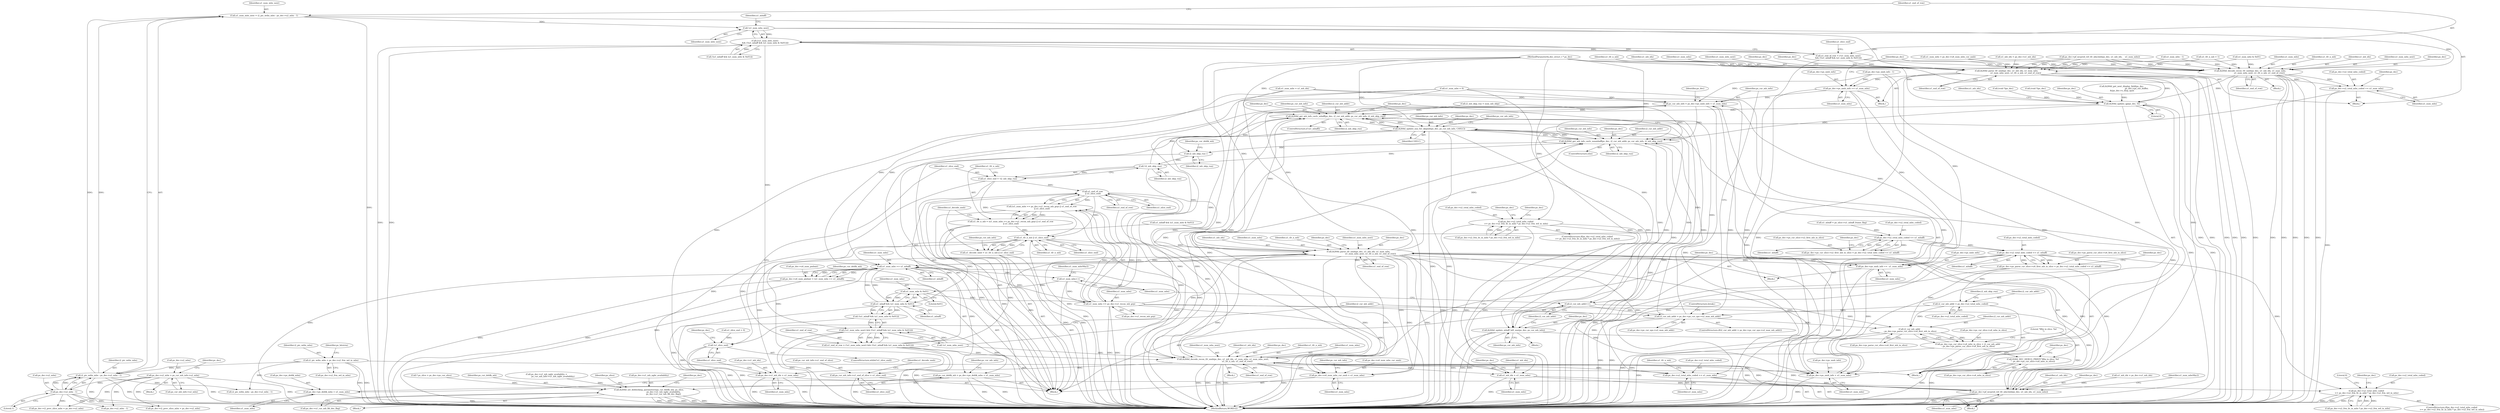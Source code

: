 digraph "0_Android_e629194c62a9a129ce378e08cb1059a8a53f1795_0@integer" {
"1000631" [label="(Call,u1_num_mbs_next = i2_pic_wdin_mbs - ps_dec->u2_mbx - 1)"];
"1000633" [label="(Call,i2_pic_wdin_mbs - ps_dec->u2_mbx - 1)"];
"1000151" [label="(Call,i2_pic_wdin_mbs = ps_dec->u2_frm_wd_in_mbs)"];
"1000635" [label="(Call,ps_dec->u2_mbx - 1)"];
"1000574" [label="(Call,ps_dec->u2_mbx = ps_cur_mb_info->u2_mbx)"];
"1000643" [label="(Call,!u1_num_mbs_next)"];
"1000642" [label="(Call,(!u1_num_mbs_next)\n && (!(u1_mbaff && (u1_num_mbs & 0x01))))"];
"1000640" [label="(Call,u1_end_of_row = (!u1_num_mbs_next)\n && (!(u1_mbaff && (u1_num_mbs & 0x01))))"];
"1000667" [label="(Call,ih264d_parse_tfr_nmb(ps_dec, u1_mb_idx, u1_num_mbs,\n                            u1_num_mbs_next, u1_tfr_n_mb, u1_end_of_row))"];
"1000674" [label="(Call,ps_dec->ps_nmb_info += u1_num_mbs)"];
"1001016" [label="(Call,ps_cur_mb_info = ps_dec->ps_nmb_info + u1_num_mbs)"];
"1001064" [label="(Call,ih264d_get_mb_info_cavlc_mbaff(ps_dec, i2_cur_mb_addr, ps_cur_mb_info, i2_mb_skip_run))"];
"1001135" [label="(Call,ih264d_update_nnz_for_skipmb(ps_dec, ps_cur_mb_info, CAVLC))"];
"1001070" [label="(Call,ih264d_get_mb_info_cavlc_nonmbaff(ps_dec, i2_cur_mb_addr, ps_cur_mb_info, i2_mb_skip_run))"];
"1001151" [label="(Call,i2_mb_skip_run--)"];
"1001196" [label="(Call,!i2_mb_skip_run)"];
"1001194" [label="(Call,u1_slice_end = !i2_mb_skip_run)"];
"1001206" [label="(Call,u1_end_of_row\n || u1_slice_end)"];
"1001200" [label="(Call,(u1_num_mbs == ps_dec->u1_recon_mb_grp) || u1_end_of_row\n || u1_slice_end)"];
"1001198" [label="(Call,u1_tfr_n_mb = (u1_num_mbs == ps_dec->u1_recon_mb_grp) || u1_end_of_row\n || u1_slice_end)"];
"1001211" [label="(Call,u1_tfr_n_mb || u1_slice_end)"];
"1001003" [label="(Call,!u1_slice_end)"];
"1001209" [label="(Call,u1_decode_nmb = u1_tfr_n_mb || u1_slice_end)"];
"1001214" [label="(Call,ps_cur_mb_info->u1_end_of_slice = u1_slice_end)"];
"1001246" [label="(Call,ih264d_parse_tfr_nmb(ps_dec, u1_mb_idx, u1_num_mbs,\n                                     u1_num_mbs_next, u1_tfr_n_mb, u1_end_of_row))"];
"1001018" [label="(Call,ps_dec->ps_nmb_info + u1_num_mbs)"];
"1001023" [label="(Call,ps_dec->u4_num_mbs_cur_nmb = u1_num_mbs)"];
"1001037" [label="(Call,u1_num_mbs >> u1_mbaff)"];
"1001033" [label="(Call,ps_dec->u4_num_pmbair = (u1_num_mbs >> u1_mbaff))"];
"1001040" [label="(Call,ps_cur_deblk_mb = ps_dec->ps_deblk_mbn + u1_num_mbs)"];
"1001082" [label="(Call,ih264d_set_deblocking_parameters(ps_cur_deblk_mb, ps_slice,\n                                             ps_dec->u1_mb_ngbr_availablity,\n                                             ps_dec->u1_cur_mb_fld_dec_flag))"];
"1001042" [label="(Call,ps_dec->ps_deblk_mbn + u1_num_mbs)"];
"1001168" [label="(Call,u1_num_mbs++)"];
"1001191" [label="(Call,u1_num_mbs & 0x01)"];
"1001189" [label="(Call,u1_mbaff && (u1_num_mbs & 0x01))"];
"1001188" [label="(Call,!(u1_mbaff && (u1_num_mbs & 0x01)))"];
"1001185" [label="(Call,(!u1_num_mbs_next) && (!(u1_mbaff && (u1_num_mbs & 0x01))))"];
"1001183" [label="(Call,u1_end_of_row = (!u1_num_mbs_next) && (!(u1_mbaff && (u1_num_mbs & 0x01))))"];
"1001260" [label="(Call,ih264d_decode_recon_tfr_nmb(ps_dec, u1_mb_idx, u1_num_mbs, u1_num_mbs_next,\n                                            u1_tfr_n_mb, u1_end_of_row))"];
"1001267" [label="(Call,ps_dec->u2_total_mbs_coded += u1_num_mbs)"];
"1001339" [label="(Call,ps_dec->u2_total_mbs_coded\n >= ps_dec->u2_frm_ht_in_mbs * ps_dec->u2_frm_wd_in_mbs)"];
"1001277" [label="(Call,u1_mb_idx = u1_num_mbs)"];
"1001222" [label="(Call,ps_dec->pf_mvpred_ref_tfr_nby2mb(ps_dec, u1_mb_idx, u1_num_mbs))"];
"1001280" [label="(Call,ps_dec->u1_mb_idx = u1_num_mbs)"];
"1001201" [label="(Call,u1_num_mbs == ps_dec->u1_recon_mb_grp)"];
"1001253" [label="(Call,ps_dec->ps_nmb_info +=  u1_num_mbs)"];
"1001166" [label="(Call,i2_cur_mb_addr++)"];
"1001008" [label="(Call,i2_cur_mb_addr > ps_dec->ps_cur_sps->u2_max_mb_addr)"];
"1001296" [label="(Call,i2_cur_mb_addr\n - ps_dec->ps_parse_cur_slice->u4_first_mb_in_slice)"];
"1001290" [label="(Call,ps_dec->ps_cur_slice->u4_mbs_in_slice = i2_cur_mb_addr\n - ps_dec->ps_parse_cur_slice->u4_first_mb_in_slice)"];
"1001303" [label="(Call,H264_DEC_DEBUG_PRINT(\"Mbs in slice: %d\n\", ps_dec->ps_cur_slice->u4_mbs_in_slice))"];
"1001163" [label="(Call,ih264d_update_mbaff_left_nnz(ps_dec, ps_cur_mb_info))"];
"1000688" [label="(Call,ps_dec->u2_total_mbs_coded += u1_num_mbs)"];
"1000704" [label="(Call,ps_dec->u2_total_mbs_coded\n >= ps_dec->u2_frm_ht_in_mbs * ps_dec->u2_frm_wd_in_mbs)"];
"1000843" [label="(Call,ps_dec->u2_total_mbs_coded << u1_mbaff)"];
"1000837" [label="(Call,ps_dec->ps_cur_slice->u2_first_mb_in_slice = ps_dec->u2_total_mbs_coded << u1_mbaff)"];
"1000883" [label="(Call,ps_dec->u2_total_mbs_coded << u1_mbaff)"];
"1000877" [label="(Call,ps_dec->ps_parse_cur_slice->u4_first_mb_in_slice = ps_dec->u2_total_mbs_coded << u1_mbaff)"];
"1000994" [label="(Call,i2_cur_mb_addr = ps_dec->u2_total_mbs_coded)"];
"1000966" [label="(Call,ih264d_update_qp(ps_dec, 0))"];
"1000681" [label="(Call,ih264d_decode_recon_tfr_nmb(ps_dec, u1_mb_idx, u1_num_mbs,\n                            u1_num_mbs_next, u1_tfr_n_mb, u1_end_of_row))"];
"1000160" [label="(Identifier,ps_bitstrm)"];
"1001185" [label="(Call,(!u1_num_mbs_next) && (!(u1_mbaff && (u1_num_mbs & 0x01))))"];
"1001033" [label="(Call,ps_dec->u4_num_pmbair = (u1_num_mbs >> u1_mbaff))"];
"1000670" [label="(Identifier,u1_num_mbs)"];
"1001065" [label="(Identifier,ps_dec)"];
"1001200" [label="(Call,(u1_num_mbs == ps_dec->u1_recon_mb_grp) || u1_end_of_row\n || u1_slice_end)"];
"1001218" [label="(Identifier,u1_slice_end)"];
"1001184" [label="(Identifier,u1_end_of_row)"];
"1001190" [label="(Identifier,u1_mbaff)"];
"1001245" [label="(Block,)"];
"1000492" [label="(Call,(void *)ps_dec)"];
"1001003" [label="(Call,!u1_slice_end)"];
"1000695" [label="(Identifier,ps_dec)"];
"1000684" [label="(Identifier,u1_num_mbs)"];
"1000448" [label="(Call,(void *)ps_dec)"];
"1001224" [label="(Identifier,u1_mb_idx)"];
"1001194" [label="(Call,u1_slice_end = !i2_mb_skip_run)"];
"1001186" [label="(Call,!u1_num_mbs_next)"];
"1001188" [label="(Call,!(u1_mbaff && (u1_num_mbs & 0x01)))"];
"1001000" [label="(Identifier,i2_mb_skip_run)"];
"1000690" [label="(Identifier,ps_dec)"];
"1001005" [label="(Block,)"];
"1001162" [label="(Block,)"];
"1001078" [label="(Identifier,ps_dec)"];
"1001049" [label="(Identifier,ps_cur_mb_info)"];
"1000642" [label="(Call,(!u1_num_mbs_next)\n && (!(u1_mbaff && (u1_num_mbs & 0x01))))"];
"1000999" [label="(Call,i2_mb_skip_run = num_mb_skip)"];
"1001151" [label="(Call,i2_mb_skip_run--)"];
"1000675" [label="(Call,ps_dec->ps_nmb_info)"];
"1001046" [label="(Identifier,u1_num_mbs)"];
"1001196" [label="(Call,!i2_mb_skip_run)"];
"1000887" [label="(Identifier,u1_mbaff)"];
"1001254" [label="(Call,ps_dec->ps_nmb_info)"];
"1000968" [label="(Literal,0)"];
"1001016" [label="(Call,ps_cur_mb_info = ps_dec->ps_nmb_info + u1_num_mbs)"];
"1001296" [label="(Call,i2_cur_mb_addr\n - ps_dec->ps_parse_cur_slice->u4_first_mb_in_slice)"];
"1000688" [label="(Call,ps_dec->u2_total_mbs_coded += u1_num_mbs)"];
"1001203" [label="(Call,ps_dec->u1_recon_mb_grp)"];
"1001248" [label="(Identifier,u1_mb_idx)"];
"1001164" [label="(Identifier,ps_dec)"];
"1000727" [label="(Call,ps_dec->i2_prev_slice_mbx = ps_dec->u2_mbx)"];
"1000643" [label="(Call,!u1_num_mbs_next)"];
"1000522" [label="(Block,)"];
"1000967" [label="(Identifier,ps_dec)"];
"1000681" [label="(Call,ih264d_decode_recon_tfr_nmb(ps_dec, u1_mb_idx, u1_num_mbs,\n                            u1_num_mbs_next, u1_tfr_n_mb, u1_end_of_row))"];
"1001249" [label="(Identifier,u1_num_mbs)"];
"1001271" [label="(Identifier,u1_num_mbs)"];
"1001088" [label="(Call,ps_dec->u1_cur_mb_fld_dec_flag)"];
"1001083" [label="(Identifier,ps_cur_deblk_mb)"];
"1000647" [label="(Identifier,u1_mbaff)"];
"1001155" [label="(Identifier,ps_cur_deblk_mb)"];
"1001338" [label="(ControlStructure,if(ps_dec->u2_total_mbs_coded\n >= ps_dec->u2_frm_ht_in_mbs * ps_dec->u2_frm_wd_in_mbs))"];
"1001357" [label="(Literal,0)"];
"1000575" [label="(Call,ps_dec->u2_mbx)"];
"1000692" [label="(Identifier,u1_num_mbs)"];
"1001008" [label="(Call,i2_cur_mb_addr > ps_dec->ps_cur_sps->u2_max_mb_addr)"];
"1001305" [label="(Call,ps_dec->ps_cur_slice->u4_mbs_in_slice)"];
"1000878" [label="(Call,ps_dec->ps_parse_cur_slice->u4_first_mb_in_slice)"];
"1001066" [label="(Identifier,i2_cur_mb_addr)"];
"1001166" [label="(Call,i2_cur_mb_addr++)"];
"1000581" [label="(Call,ps_dec->u1_mb_ngbr_availablity =\n                    ps_cur_mb_info->u1_mb_ngbr_availablity)"];
"1001142" [label="(Identifier,ps_cur_mb_info)"];
"1000838" [label="(Call,ps_dec->ps_cur_slice->u2_first_mb_in_slice)"];
"1000640" [label="(Call,u1_end_of_row = (!u1_num_mbs_next)\n && (!(u1_mbaff && (u1_num_mbs & 0x01))))"];
"1001251" [label="(Identifier,u1_tfr_n_mb)"];
"1000994" [label="(Call,i2_cur_mb_addr = ps_dec->u2_total_mbs_coded)"];
"1000671" [label="(Identifier,u1_num_mbs_next)"];
"1000686" [label="(Identifier,u1_tfr_n_mb)"];
"1001030" [label="(Identifier,ps_cur_mb_info)"];
"1001010" [label="(Call,ps_dec->ps_cur_sps->u2_max_mb_addr)"];
"1001297" [label="(Identifier,i2_cur_mb_addr)"];
"1000654" [label="(Call,u1_tfr_n_mb = 1)"];
"1001137" [label="(Identifier,ps_cur_mb_info)"];
"1001023" [label="(Call,ps_dec->u4_num_mbs_cur_nmb = u1_num_mbs)"];
"1000644" [label="(Identifier,u1_num_mbs_next)"];
"1000673" [label="(Identifier,u1_end_of_row)"];
"1001176" [label="(Call,i2_pic_wdin_mbs - ps_dec->u2_mbx - 1)"];
"1001222" [label="(Call,ps_dec->pf_mvpred_ref_tfr_nby2mb(ps_dec, u1_mb_idx, u1_num_mbs))"];
"1001287" [label="(Identifier,ps_dec)"];
"1001220" [label="(Identifier,u1_decode_nmb)"];
"1001201" [label="(Call,u1_num_mbs == ps_dec->u1_recon_mb_grp)"];
"1001207" [label="(Identifier,u1_end_of_row)"];
"1001212" [label="(Identifier,u1_tfr_n_mb)"];
"1001215" [label="(Call,ps_cur_mb_info->u1_end_of_slice)"];
"1001260" [label="(Call,ih264d_decode_recon_tfr_nmb(ps_dec, u1_mb_idx, u1_num_mbs, u1_num_mbs_next,\n                                            u1_tfr_n_mb, u1_end_of_row))"];
"1001073" [label="(Identifier,ps_cur_mb_info)"];
"1001223" [label="(Identifier,ps_dec)"];
"1000152" [label="(Identifier,i2_pic_wdin_mbs)"];
"1001152" [label="(Identifier,i2_mb_skip_run)"];
"1000689" [label="(Call,ps_dec->u2_total_mbs_coded)"];
"1001246" [label="(Call,ih264d_parse_tfr_nmb(ps_dec, u1_mb_idx, u1_num_mbs,\n                                     u1_num_mbs_next, u1_tfr_n_mb, u1_end_of_row))"];
"1001019" [label="(Call,ps_dec->ps_nmb_info)"];
"1001169" [label="(Identifier,u1_num_mbs)"];
"1000704" [label="(Call,ps_dec->u2_total_mbs_coded\n >= ps_dec->u2_frm_ht_in_mbs * ps_dec->u2_frm_wd_in_mbs)"];
"1001208" [label="(Identifier,u1_slice_end)"];
"1000633" [label="(Call,i2_pic_wdin_mbs - ps_dec->u2_mbx - 1)"];
"1000190" [label="(Call,u1_mbaff = ps_slice->u1_mbaff_frame_flag)"];
"1001210" [label="(Identifier,u1_decode_nmb)"];
"1001198" [label="(Call,u1_tfr_n_mb = (u1_num_mbs == ps_dec->u1_recon_mb_grp) || u1_end_of_row\n || u1_slice_end)"];
"1001043" [label="(Call,ps_dec->ps_deblk_mbn)"];
"1001015" [label="(ControlStructure,break;)"];
"1000672" [label="(Identifier,u1_tfr_n_mb)"];
"1001213" [label="(Identifier,u1_slice_end)"];
"1001339" [label="(Call,ps_dec->u2_total_mbs_coded\n >= ps_dec->u2_frm_ht_in_mbs * ps_dec->u2_frm_wd_in_mbs)"];
"1000703" [label="(ControlStructure,if(ps_dec->u2_total_mbs_coded\n >= ps_dec->u2_frm_ht_in_mbs * ps_dec->u2_frm_wd_in_mbs))"];
"1001255" [label="(Identifier,ps_dec)"];
"1001290" [label="(Call,ps_dec->ps_cur_slice->u4_mbs_in_slice = i2_cur_mb_addr\n - ps_dec->ps_parse_cur_slice->u4_first_mb_in_slice)"];
"1001206" [label="(Call,u1_end_of_row\n || u1_slice_end)"];
"1001041" [label="(Identifier,ps_cur_deblk_mb)"];
"1001221" [label="(Block,)"];
"1001084" [label="(Identifier,ps_slice)"];
"1001189" [label="(Call,u1_mbaff && (u1_num_mbs & 0x01))"];
"1001225" [label="(Identifier,u1_num_mbs)"];
"1000683" [label="(Identifier,u1_mb_idx)"];
"1001071" [label="(Identifier,ps_dec)"];
"1000996" [label="(Call,ps_dec->u2_total_mbs_coded)"];
"1000641" [label="(Identifier,u1_end_of_row)"];
"1001062" [label="(ControlStructure,if (u1_mbaff))"];
"1001138" [label="(Identifier,CAVLC)"];
"1000982" [label="(Call,u1_slice_end = 0)"];
"1001274" [label="(Call,u1_num_mbs = 0)"];
"1001018" [label="(Call,ps_dec->ps_nmb_info + u1_num_mbs)"];
"1001257" [label="(Identifier,u1_num_mbs)"];
"1001081" [label="(Block,)"];
"1001163" [label="(Call,ih264d_update_mbaff_left_nnz(ps_dec, ps_cur_mb_info))"];
"1001037" [label="(Call,u1_num_mbs >> u1_mbaff)"];
"1001259" [label="(Block,)"];
"1000620" [label="(Call,ps_dec->pf_mvpred_ref_tfr_nby2mb(ps_dec, u1_mb_idx,    u1_num_mbs))"];
"1001279" [label="(Identifier,u1_num_mbs)"];
"1001282" [label="(Identifier,ps_dec)"];
"1001082" [label="(Call,ih264d_set_deblocking_parameters(ps_cur_deblk_mb, ps_slice,\n                                             ps_dec->u1_mb_ngbr_availablity,\n                                             ps_dec->u1_cur_mb_fld_dec_flag))"];
"1001039" [label="(Identifier,u1_mbaff)"];
"1000652" [label="(Identifier,u1_slice_end)"];
"1001069" [label="(ControlStructure,else)"];
"1000676" [label="(Identifier,ps_dec)"];
"1001264" [label="(Identifier,u1_num_mbs_next)"];
"1001040" [label="(Call,ps_cur_deblk_mb = ps_dec->ps_deblk_mbn + u1_num_mbs)"];
"1001304" [label="(Literal,\"Mbs in slice: %d\n\")"];
"1000151" [label="(Call,i2_pic_wdin_mbs = ps_dec->u2_frm_wd_in_mbs)"];
"1000883" [label="(Call,ps_dec->u2_total_mbs_coded << u1_mbaff)"];
"1000667" [label="(Call,ih264d_parse_tfr_nmb(ps_dec, u1_mb_idx, u1_num_mbs,\n                            u1_num_mbs_next, u1_tfr_n_mb, u1_end_of_row))"];
"1000851" [label="(Identifier,ps_dec)"];
"1000685" [label="(Identifier,u1_num_mbs_next)"];
"1001250" [label="(Identifier,u1_num_mbs_next)"];
"1001298" [label="(Call,ps_dec->ps_parse_cur_slice->u4_first_mb_in_slice)"];
"1001195" [label="(Identifier,u1_slice_end)"];
"1000884" [label="(Call,ps_dec->u2_total_mbs_coded)"];
"1000153" [label="(Call,ps_dec->u2_frm_wd_in_mbs)"];
"1001034" [label="(Call,ps_dec->u4_num_pmbair)"];
"1000131" [label="(MethodParameterIn,dec_struct_t * ps_dec)"];
"1001038" [label="(Identifier,u1_num_mbs)"];
"1000549" [label="(Call,ps_dec->ps_nmb_info - 1)"];
"1001262" [label="(Identifier,u1_mb_idx)"];
"1000843" [label="(Call,ps_dec->u2_total_mbs_coded << u1_mbaff)"];
"1000674" [label="(Call,ps_dec->ps_nmb_info += u1_num_mbs)"];
"1001261" [label="(Identifier,ps_dec)"];
"1000995" [label="(Identifier,i2_cur_mb_addr)"];
"1000645" [label="(Call,!(u1_mbaff && (u1_num_mbs & 0x01)))"];
"1001068" [label="(Identifier,i2_mb_skip_run)"];
"1001277" [label="(Call,u1_mb_idx = u1_num_mbs)"];
"1001278" [label="(Identifier,u1_mb_idx)"];
"1001216" [label="(Identifier,ps_cur_mb_info)"];
"1001214" [label="(Call,ps_cur_mb_info->u1_end_of_slice = u1_slice_end)"];
"1001085" [label="(Call,ps_dec->u1_mb_ngbr_availablity)"];
"1001191" [label="(Call,u1_num_mbs & 0x01)"];
"1000666" [label="(Block,)"];
"1000678" [label="(Identifier,u1_num_mbs)"];
"1000646" [label="(Call,u1_mbaff && (u1_num_mbs & 0x01))"];
"1001291" [label="(Call,ps_dec->ps_cur_slice->u4_mbs_in_slice)"];
"1001183" [label="(Call,u1_end_of_row = (!u1_num_mbs_next) && (!(u1_mbaff && (u1_num_mbs & 0x01))))"];
"1001007" [label="(ControlStructure,if(i2_cur_mb_addr > ps_dec->ps_cur_sps->u2_max_mb_addr))"];
"1000725" [label="(Identifier,ps_dec)"];
"1001197" [label="(Identifier,i2_mb_skip_run)"];
"1001247" [label="(Identifier,ps_dec)"];
"1001284" [label="(Identifier,u1_num_mbs)"];
"1001024" [label="(Call,ps_dec->u4_num_mbs_cur_nmb)"];
"1000634" [label="(Identifier,i2_pic_wdin_mbs)"];
"1001202" [label="(Identifier,u1_num_mbs)"];
"1000705" [label="(Call,ps_dec->u2_total_mbs_coded)"];
"1000574" [label="(Call,ps_dec->u2_mbx = ps_cur_mb_info->u2_mbx)"];
"1001093" [label="(Identifier,ps_dec)"];
"1001265" [label="(Identifier,u1_tfr_n_mb)"];
"1001064" [label="(Call,ih264d_get_mb_info_cavlc_mbaff(ps_dec, i2_cur_mb_addr, ps_cur_mb_info, i2_mb_skip_run))"];
"1000648" [label="(Call,u1_num_mbs & 0x01)"];
"1000979" [label="(Call,u1_num_mbs = u1_mb_idx)"];
"1001004" [label="(Identifier,u1_slice_end)"];
"1001312" [label="(Identifier,ps_dec)"];
"1001343" [label="(Call,ps_dec->u2_frm_ht_in_mbs * ps_dec->u2_frm_wd_in_mbs)"];
"1000847" [label="(Identifier,u1_mbaff)"];
"1001324" [label="(Call,ps_dec->i2_prev_slice_mbx = ps_dec->u2_mbx)"];
"1001002" [label="(ControlStructure,while(!u1_slice_end))"];
"1000969" [label="(Call,u1_mb_idx = ps_dec->u1_mb_idx)"];
"1001074" [label="(Identifier,i2_mb_skip_run)"];
"1000578" [label="(Call,ps_cur_mb_info->u2_mbx)"];
"1001178" [label="(Call,ps_dec->u2_mbx - 1)"];
"1001009" [label="(Identifier,i2_cur_mb_addr)"];
"1001192" [label="(Identifier,u1_num_mbs)"];
"1001266" [label="(Identifier,u1_end_of_row)"];
"1001135" [label="(Call,ih264d_update_nnz_for_skipmb(ps_dec, ps_cur_mb_info, CAVLC))"];
"1000844" [label="(Call,ps_dec->u2_total_mbs_coded)"];
"1001193" [label="(Literal,0x01)"];
"1000668" [label="(Identifier,ps_dec)"];
"1000639" [label="(Literal,1)"];
"1001027" [label="(Identifier,u1_num_mbs)"];
"1001167" [label="(Identifier,i2_cur_mb_addr)"];
"1000631" [label="(Call,u1_num_mbs_next = i2_pic_wdin_mbs - ps_dec->u2_mbx - 1)"];
"1001042" [label="(Call,ps_dec->ps_deblk_mbn + u1_num_mbs)"];
"1001263" [label="(Identifier,u1_num_mbs)"];
"1000137" [label="(Block,)"];
"1000966" [label="(Call,ih264d_update_qp(ps_dec, 0))"];
"1000636" [label="(Call,ps_dec->u2_mbx)"];
"1001211" [label="(Call,u1_tfr_n_mb || u1_slice_end)"];
"1001171" [label="(Identifier,u1_num_mbsNby2)"];
"1001072" [label="(Identifier,i2_cur_mb_addr)"];
"1001268" [label="(Call,ps_dec->u2_total_mbs_coded)"];
"1001353" [label="(Identifier,ps_dec)"];
"1000523" [label="(Call,u1_num_mbs = ps_dec->u4_num_mbs_cur_nmb)"];
"1001281" [label="(Call,ps_dec->u1_mb_idx)"];
"1000877" [label="(Call,ps_dec->ps_parse_cur_slice->u4_first_mb_in_slice = ps_dec->u2_total_mbs_coded << u1_mbaff)"];
"1000687" [label="(Identifier,u1_end_of_row)"];
"1001340" [label="(Call,ps_dec->u2_total_mbs_coded)"];
"1000393" [label="(Call,ih264d_get_next_display_field(ps_dec,\n                                              ps_dec->ps_out_buffer,\n &(ps_dec->s_disp_op)))"];
"1000708" [label="(Call,ps_dec->u2_frm_ht_in_mbs * ps_dec->u2_frm_wd_in_mbs)"];
"1001165" [label="(Identifier,ps_cur_mb_info)"];
"1001227" [label="(Identifier,u1_num_mbsNby2)"];
"1001253" [label="(Call,ps_dec->ps_nmb_info +=  u1_num_mbs)"];
"1001303" [label="(Call,H264_DEC_DEBUG_PRINT(\"Mbs in slice: %d\n\", ps_dec->ps_cur_slice->u4_mbs_in_slice))"];
"1000837" [label="(Call,ps_dec->ps_cur_slice->u2_first_mb_in_slice = ps_dec->u2_total_mbs_coded << u1_mbaff)"];
"1000142" [label="(Call,u1_mb_idx = ps_dec->u1_mb_idx)"];
"1000718" [label="(Identifier,ps_dec)"];
"1001017" [label="(Identifier,ps_cur_mb_info)"];
"1000583" [label="(Identifier,ps_dec)"];
"1000632" [label="(Identifier,u1_num_mbs_next)"];
"1001273" [label="(Identifier,u1_tfr_n_mb)"];
"1000891" [label="(Identifier,ps_dec)"];
"1000682" [label="(Identifier,ps_dec)"];
"1000635" [label="(Call,ps_dec->u2_mbx - 1)"];
"1001252" [label="(Identifier,u1_end_of_row)"];
"1001280" [label="(Call,ps_dec->u1_mb_idx = u1_num_mbs)"];
"1001168" [label="(Call,u1_num_mbs++)"];
"1000970" [label="(Identifier,u1_mb_idx)"];
"1000680" [label="(Block,)"];
"1001358" [label="(MethodReturn,WORD32)"];
"1000669" [label="(Identifier,u1_mb_idx)"];
"1001025" [label="(Identifier,ps_dec)"];
"1000606" [label="(Block,)"];
"1001070" [label="(Call,ih264d_get_mb_info_cavlc_nonmbaff(ps_dec, i2_cur_mb_addr, ps_cur_mb_info, i2_mb_skip_run))"];
"1001067" [label="(Identifier,ps_cur_mb_info)"];
"1001199" [label="(Identifier,u1_tfr_n_mb)"];
"1000165" [label="(Call,* ps_slice = ps_dec->ps_cur_slice)"];
"1001269" [label="(Identifier,ps_dec)"];
"1001136" [label="(Identifier,ps_dec)"];
"1000537" [label="(Call,u1_num_mbs - 1)"];
"1001209" [label="(Call,u1_decode_nmb = u1_tfr_n_mb || u1_slice_end)"];
"1001267" [label="(Call,ps_dec->u2_total_mbs_coded += u1_num_mbs)"];
"1001022" [label="(Identifier,u1_num_mbs)"];
"1000631" -> "1000606"  [label="AST: "];
"1000631" -> "1000633"  [label="CFG: "];
"1000632" -> "1000631"  [label="AST: "];
"1000633" -> "1000631"  [label="AST: "];
"1000641" -> "1000631"  [label="CFG: "];
"1000631" -> "1001358"  [label="DDG: "];
"1000633" -> "1000631"  [label="DDG: "];
"1000633" -> "1000631"  [label="DDG: "];
"1000631" -> "1000643"  [label="DDG: "];
"1000633" -> "1000635"  [label="CFG: "];
"1000634" -> "1000633"  [label="AST: "];
"1000635" -> "1000633"  [label="AST: "];
"1000633" -> "1001358"  [label="DDG: "];
"1000633" -> "1001358"  [label="DDG: "];
"1000151" -> "1000633"  [label="DDG: "];
"1000635" -> "1000633"  [label="DDG: "];
"1000635" -> "1000633"  [label="DDG: "];
"1000633" -> "1001176"  [label="DDG: "];
"1000151" -> "1000137"  [label="AST: "];
"1000151" -> "1000153"  [label="CFG: "];
"1000152" -> "1000151"  [label="AST: "];
"1000153" -> "1000151"  [label="AST: "];
"1000160" -> "1000151"  [label="CFG: "];
"1000151" -> "1001358"  [label="DDG: "];
"1000151" -> "1001358"  [label="DDG: "];
"1000151" -> "1001176"  [label="DDG: "];
"1000635" -> "1000639"  [label="CFG: "];
"1000636" -> "1000635"  [label="AST: "];
"1000639" -> "1000635"  [label="AST: "];
"1000635" -> "1001358"  [label="DDG: "];
"1000574" -> "1000635"  [label="DDG: "];
"1000635" -> "1000727"  [label="DDG: "];
"1000635" -> "1001178"  [label="DDG: "];
"1000635" -> "1001324"  [label="DDG: "];
"1000574" -> "1000522"  [label="AST: "];
"1000574" -> "1000578"  [label="CFG: "];
"1000575" -> "1000574"  [label="AST: "];
"1000578" -> "1000574"  [label="AST: "];
"1000583" -> "1000574"  [label="CFG: "];
"1000574" -> "1001358"  [label="DDG: "];
"1000574" -> "1001358"  [label="DDG: "];
"1000574" -> "1000727"  [label="DDG: "];
"1000574" -> "1001178"  [label="DDG: "];
"1000574" -> "1001324"  [label="DDG: "];
"1000643" -> "1000642"  [label="AST: "];
"1000643" -> "1000644"  [label="CFG: "];
"1000644" -> "1000643"  [label="AST: "];
"1000647" -> "1000643"  [label="CFG: "];
"1000642" -> "1000643"  [label="CFG: "];
"1000643" -> "1000642"  [label="DDG: "];
"1000643" -> "1000667"  [label="DDG: "];
"1000643" -> "1000681"  [label="DDG: "];
"1000642" -> "1000640"  [label="AST: "];
"1000642" -> "1000645"  [label="CFG: "];
"1000645" -> "1000642"  [label="AST: "];
"1000640" -> "1000642"  [label="CFG: "];
"1000642" -> "1001358"  [label="DDG: "];
"1000642" -> "1001358"  [label="DDG: "];
"1000642" -> "1000640"  [label="DDG: "];
"1000642" -> "1000640"  [label="DDG: "];
"1000645" -> "1000642"  [label="DDG: "];
"1000642" -> "1001185"  [label="DDG: "];
"1000640" -> "1000606"  [label="AST: "];
"1000641" -> "1000640"  [label="AST: "];
"1000652" -> "1000640"  [label="CFG: "];
"1000640" -> "1001358"  [label="DDG: "];
"1000640" -> "1000667"  [label="DDG: "];
"1000640" -> "1000681"  [label="DDG: "];
"1000667" -> "1000666"  [label="AST: "];
"1000667" -> "1000673"  [label="CFG: "];
"1000668" -> "1000667"  [label="AST: "];
"1000669" -> "1000667"  [label="AST: "];
"1000670" -> "1000667"  [label="AST: "];
"1000671" -> "1000667"  [label="AST: "];
"1000672" -> "1000667"  [label="AST: "];
"1000673" -> "1000667"  [label="AST: "];
"1000676" -> "1000667"  [label="CFG: "];
"1000667" -> "1001358"  [label="DDG: "];
"1000667" -> "1001358"  [label="DDG: "];
"1000667" -> "1001358"  [label="DDG: "];
"1000667" -> "1001358"  [label="DDG: "];
"1000667" -> "1001358"  [label="DDG: "];
"1000667" -> "1001358"  [label="DDG: "];
"1000620" -> "1000667"  [label="DDG: "];
"1000620" -> "1000667"  [label="DDG: "];
"1000620" -> "1000667"  [label="DDG: "];
"1000131" -> "1000667"  [label="DDG: "];
"1000142" -> "1000667"  [label="DDG: "];
"1000523" -> "1000667"  [label="DDG: "];
"1000648" -> "1000667"  [label="DDG: "];
"1000537" -> "1000667"  [label="DDG: "];
"1000654" -> "1000667"  [label="DDG: "];
"1000667" -> "1000674"  [label="DDG: "];
"1000667" -> "1000688"  [label="DDG: "];
"1000667" -> "1000966"  [label="DDG: "];
"1000674" -> "1000666"  [label="AST: "];
"1000674" -> "1000678"  [label="CFG: "];
"1000675" -> "1000674"  [label="AST: "];
"1000678" -> "1000674"  [label="AST: "];
"1000690" -> "1000674"  [label="CFG: "];
"1000674" -> "1001358"  [label="DDG: "];
"1000549" -> "1000674"  [label="DDG: "];
"1000674" -> "1001016"  [label="DDG: "];
"1000674" -> "1001018"  [label="DDG: "];
"1000674" -> "1001253"  [label="DDG: "];
"1001016" -> "1001005"  [label="AST: "];
"1001016" -> "1001018"  [label="CFG: "];
"1001017" -> "1001016"  [label="AST: "];
"1001018" -> "1001016"  [label="AST: "];
"1001025" -> "1001016"  [label="CFG: "];
"1001016" -> "1001358"  [label="DDG: "];
"1000549" -> "1001016"  [label="DDG: "];
"1001253" -> "1001016"  [label="DDG: "];
"1001201" -> "1001016"  [label="DDG: "];
"1000979" -> "1001016"  [label="DDG: "];
"1001274" -> "1001016"  [label="DDG: "];
"1001260" -> "1001016"  [label="DDG: "];
"1001246" -> "1001016"  [label="DDG: "];
"1001016" -> "1001064"  [label="DDG: "];
"1001016" -> "1001070"  [label="DDG: "];
"1001064" -> "1001062"  [label="AST: "];
"1001064" -> "1001068"  [label="CFG: "];
"1001065" -> "1001064"  [label="AST: "];
"1001066" -> "1001064"  [label="AST: "];
"1001067" -> "1001064"  [label="AST: "];
"1001068" -> "1001064"  [label="AST: "];
"1001078" -> "1001064"  [label="CFG: "];
"1001064" -> "1001358"  [label="DDG: "];
"1001246" -> "1001064"  [label="DDG: "];
"1001163" -> "1001064"  [label="DDG: "];
"1000966" -> "1001064"  [label="DDG: "];
"1001135" -> "1001064"  [label="DDG: "];
"1001260" -> "1001064"  [label="DDG: "];
"1000131" -> "1001064"  [label="DDG: "];
"1001008" -> "1001064"  [label="DDG: "];
"1001196" -> "1001064"  [label="DDG: "];
"1000999" -> "1001064"  [label="DDG: "];
"1001064" -> "1001135"  [label="DDG: "];
"1001064" -> "1001135"  [label="DDG: "];
"1001064" -> "1001151"  [label="DDG: "];
"1001064" -> "1001166"  [label="DDG: "];
"1001135" -> "1001005"  [label="AST: "];
"1001135" -> "1001138"  [label="CFG: "];
"1001136" -> "1001135"  [label="AST: "];
"1001137" -> "1001135"  [label="AST: "];
"1001138" -> "1001135"  [label="AST: "];
"1001142" -> "1001135"  [label="CFG: "];
"1001135" -> "1001358"  [label="DDG: "];
"1001135" -> "1001358"  [label="DDG: "];
"1001135" -> "1001358"  [label="DDG: "];
"1001135" -> "1001358"  [label="DDG: "];
"1001135" -> "1001070"  [label="DDG: "];
"1001070" -> "1001135"  [label="DDG: "];
"1001070" -> "1001135"  [label="DDG: "];
"1000131" -> "1001135"  [label="DDG: "];
"1001135" -> "1001163"  [label="DDG: "];
"1001135" -> "1001163"  [label="DDG: "];
"1001135" -> "1001222"  [label="DDG: "];
"1001070" -> "1001069"  [label="AST: "];
"1001070" -> "1001074"  [label="CFG: "];
"1001071" -> "1001070"  [label="AST: "];
"1001072" -> "1001070"  [label="AST: "];
"1001073" -> "1001070"  [label="AST: "];
"1001074" -> "1001070"  [label="AST: "];
"1001078" -> "1001070"  [label="CFG: "];
"1001070" -> "1001358"  [label="DDG: "];
"1001246" -> "1001070"  [label="DDG: "];
"1001163" -> "1001070"  [label="DDG: "];
"1000966" -> "1001070"  [label="DDG: "];
"1001260" -> "1001070"  [label="DDG: "];
"1000131" -> "1001070"  [label="DDG: "];
"1001008" -> "1001070"  [label="DDG: "];
"1001196" -> "1001070"  [label="DDG: "];
"1000999" -> "1001070"  [label="DDG: "];
"1001070" -> "1001151"  [label="DDG: "];
"1001070" -> "1001166"  [label="DDG: "];
"1001151" -> "1001005"  [label="AST: "];
"1001151" -> "1001152"  [label="CFG: "];
"1001152" -> "1001151"  [label="AST: "];
"1001155" -> "1001151"  [label="CFG: "];
"1001151" -> "1001196"  [label="DDG: "];
"1001196" -> "1001194"  [label="AST: "];
"1001196" -> "1001197"  [label="CFG: "];
"1001197" -> "1001196"  [label="AST: "];
"1001194" -> "1001196"  [label="CFG: "];
"1001196" -> "1001358"  [label="DDG: "];
"1001196" -> "1001194"  [label="DDG: "];
"1001194" -> "1001005"  [label="AST: "];
"1001195" -> "1001194"  [label="AST: "];
"1001199" -> "1001194"  [label="CFG: "];
"1001194" -> "1001358"  [label="DDG: "];
"1001194" -> "1001206"  [label="DDG: "];
"1001194" -> "1001211"  [label="DDG: "];
"1001206" -> "1001200"  [label="AST: "];
"1001206" -> "1001207"  [label="CFG: "];
"1001206" -> "1001208"  [label="CFG: "];
"1001207" -> "1001206"  [label="AST: "];
"1001208" -> "1001206"  [label="AST: "];
"1001200" -> "1001206"  [label="CFG: "];
"1001206" -> "1001358"  [label="DDG: "];
"1001206" -> "1001200"  [label="DDG: "];
"1001206" -> "1001200"  [label="DDG: "];
"1001183" -> "1001206"  [label="DDG: "];
"1001206" -> "1001211"  [label="DDG: "];
"1001206" -> "1001246"  [label="DDG: "];
"1001206" -> "1001260"  [label="DDG: "];
"1001200" -> "1001198"  [label="AST: "];
"1001200" -> "1001201"  [label="CFG: "];
"1001201" -> "1001200"  [label="AST: "];
"1001198" -> "1001200"  [label="CFG: "];
"1001200" -> "1001358"  [label="DDG: "];
"1001200" -> "1001358"  [label="DDG: "];
"1001200" -> "1001198"  [label="DDG: "];
"1001200" -> "1001198"  [label="DDG: "];
"1001201" -> "1001200"  [label="DDG: "];
"1001201" -> "1001200"  [label="DDG: "];
"1001198" -> "1001005"  [label="AST: "];
"1001199" -> "1001198"  [label="AST: "];
"1001210" -> "1001198"  [label="CFG: "];
"1001198" -> "1001358"  [label="DDG: "];
"1001198" -> "1001211"  [label="DDG: "];
"1001211" -> "1001209"  [label="AST: "];
"1001211" -> "1001212"  [label="CFG: "];
"1001211" -> "1001213"  [label="CFG: "];
"1001212" -> "1001211"  [label="AST: "];
"1001213" -> "1001211"  [label="AST: "];
"1001209" -> "1001211"  [label="CFG: "];
"1001211" -> "1001358"  [label="DDG: "];
"1001211" -> "1001003"  [label="DDG: "];
"1001211" -> "1001209"  [label="DDG: "];
"1001211" -> "1001209"  [label="DDG: "];
"1001211" -> "1001214"  [label="DDG: "];
"1001211" -> "1001246"  [label="DDG: "];
"1001211" -> "1001260"  [label="DDG: "];
"1001003" -> "1001002"  [label="AST: "];
"1001003" -> "1001004"  [label="CFG: "];
"1001004" -> "1001003"  [label="AST: "];
"1001009" -> "1001003"  [label="CFG: "];
"1001287" -> "1001003"  [label="CFG: "];
"1001003" -> "1001358"  [label="DDG: "];
"1001003" -> "1001358"  [label="DDG: "];
"1000982" -> "1001003"  [label="DDG: "];
"1001209" -> "1001005"  [label="AST: "];
"1001210" -> "1001209"  [label="AST: "];
"1001216" -> "1001209"  [label="CFG: "];
"1001209" -> "1001358"  [label="DDG: "];
"1001209" -> "1001358"  [label="DDG: "];
"1001214" -> "1001005"  [label="AST: "];
"1001214" -> "1001218"  [label="CFG: "];
"1001215" -> "1001214"  [label="AST: "];
"1001218" -> "1001214"  [label="AST: "];
"1001220" -> "1001214"  [label="CFG: "];
"1001214" -> "1001358"  [label="DDG: "];
"1001246" -> "1001245"  [label="AST: "];
"1001246" -> "1001252"  [label="CFG: "];
"1001247" -> "1001246"  [label="AST: "];
"1001248" -> "1001246"  [label="AST: "];
"1001249" -> "1001246"  [label="AST: "];
"1001250" -> "1001246"  [label="AST: "];
"1001251" -> "1001246"  [label="AST: "];
"1001252" -> "1001246"  [label="AST: "];
"1001255" -> "1001246"  [label="CFG: "];
"1001246" -> "1001358"  [label="DDG: "];
"1001246" -> "1001358"  [label="DDG: "];
"1001246" -> "1001358"  [label="DDG: "];
"1001246" -> "1001358"  [label="DDG: "];
"1001246" -> "1001358"  [label="DDG: "];
"1001246" -> "1001018"  [label="DDG: "];
"1001246" -> "1001023"  [label="DDG: "];
"1001246" -> "1001037"  [label="DDG: "];
"1001222" -> "1001246"  [label="DDG: "];
"1001222" -> "1001246"  [label="DDG: "];
"1001222" -> "1001246"  [label="DDG: "];
"1000131" -> "1001246"  [label="DDG: "];
"1001186" -> "1001246"  [label="DDG: "];
"1001183" -> "1001246"  [label="DDG: "];
"1001246" -> "1001253"  [label="DDG: "];
"1001246" -> "1001267"  [label="DDG: "];
"1001246" -> "1001277"  [label="DDG: "];
"1001246" -> "1001280"  [label="DDG: "];
"1001018" -> "1001022"  [label="CFG: "];
"1001019" -> "1001018"  [label="AST: "];
"1001022" -> "1001018"  [label="AST: "];
"1001018" -> "1001358"  [label="DDG: "];
"1000549" -> "1001018"  [label="DDG: "];
"1001253" -> "1001018"  [label="DDG: "];
"1001201" -> "1001018"  [label="DDG: "];
"1000979" -> "1001018"  [label="DDG: "];
"1001274" -> "1001018"  [label="DDG: "];
"1001260" -> "1001018"  [label="DDG: "];
"1001023" -> "1001005"  [label="AST: "];
"1001023" -> "1001027"  [label="CFG: "];
"1001024" -> "1001023"  [label="AST: "];
"1001027" -> "1001023"  [label="AST: "];
"1001030" -> "1001023"  [label="CFG: "];
"1001201" -> "1001023"  [label="DDG: "];
"1000979" -> "1001023"  [label="DDG: "];
"1001274" -> "1001023"  [label="DDG: "];
"1001260" -> "1001023"  [label="DDG: "];
"1001037" -> "1001033"  [label="AST: "];
"1001037" -> "1001039"  [label="CFG: "];
"1001038" -> "1001037"  [label="AST: "];
"1001039" -> "1001037"  [label="AST: "];
"1001033" -> "1001037"  [label="CFG: "];
"1001037" -> "1001358"  [label="DDG: "];
"1001037" -> "1001033"  [label="DDG: "];
"1001037" -> "1001033"  [label="DDG: "];
"1001201" -> "1001037"  [label="DDG: "];
"1000979" -> "1001037"  [label="DDG: "];
"1001274" -> "1001037"  [label="DDG: "];
"1001260" -> "1001037"  [label="DDG: "];
"1001189" -> "1001037"  [label="DDG: "];
"1000883" -> "1001037"  [label="DDG: "];
"1001037" -> "1001040"  [label="DDG: "];
"1001037" -> "1001042"  [label="DDG: "];
"1001037" -> "1001168"  [label="DDG: "];
"1001037" -> "1001189"  [label="DDG: "];
"1001033" -> "1001005"  [label="AST: "];
"1001034" -> "1001033"  [label="AST: "];
"1001041" -> "1001033"  [label="CFG: "];
"1001033" -> "1001358"  [label="DDG: "];
"1001033" -> "1001358"  [label="DDG: "];
"1001040" -> "1001005"  [label="AST: "];
"1001040" -> "1001042"  [label="CFG: "];
"1001041" -> "1001040"  [label="AST: "];
"1001042" -> "1001040"  [label="AST: "];
"1001049" -> "1001040"  [label="CFG: "];
"1001040" -> "1001358"  [label="DDG: "];
"1001040" -> "1001358"  [label="DDG: "];
"1001040" -> "1001082"  [label="DDG: "];
"1001082" -> "1001081"  [label="AST: "];
"1001082" -> "1001088"  [label="CFG: "];
"1001083" -> "1001082"  [label="AST: "];
"1001084" -> "1001082"  [label="AST: "];
"1001085" -> "1001082"  [label="AST: "];
"1001088" -> "1001082"  [label="AST: "];
"1001093" -> "1001082"  [label="CFG: "];
"1001082" -> "1001358"  [label="DDG: "];
"1001082" -> "1001358"  [label="DDG: "];
"1001082" -> "1001358"  [label="DDG: "];
"1001082" -> "1001358"  [label="DDG: "];
"1001082" -> "1001358"  [label="DDG: "];
"1000165" -> "1001082"  [label="DDG: "];
"1000581" -> "1001082"  [label="DDG: "];
"1001042" -> "1001046"  [label="CFG: "];
"1001043" -> "1001042"  [label="AST: "];
"1001046" -> "1001042"  [label="AST: "];
"1001042" -> "1001358"  [label="DDG: "];
"1001168" -> "1001005"  [label="AST: "];
"1001168" -> "1001169"  [label="CFG: "];
"1001169" -> "1001168"  [label="AST: "];
"1001171" -> "1001168"  [label="CFG: "];
"1001168" -> "1001191"  [label="DDG: "];
"1001168" -> "1001201"  [label="DDG: "];
"1001191" -> "1001189"  [label="AST: "];
"1001191" -> "1001193"  [label="CFG: "];
"1001192" -> "1001191"  [label="AST: "];
"1001193" -> "1001191"  [label="AST: "];
"1001189" -> "1001191"  [label="CFG: "];
"1001191" -> "1001189"  [label="DDG: "];
"1001191" -> "1001189"  [label="DDG: "];
"1001191" -> "1001201"  [label="DDG: "];
"1001189" -> "1001188"  [label="AST: "];
"1001189" -> "1001190"  [label="CFG: "];
"1001190" -> "1001189"  [label="AST: "];
"1001188" -> "1001189"  [label="CFG: "];
"1001189" -> "1001358"  [label="DDG: "];
"1001189" -> "1001358"  [label="DDG: "];
"1001189" -> "1001188"  [label="DDG: "];
"1001189" -> "1001188"  [label="DDG: "];
"1000646" -> "1001189"  [label="DDG: "];
"1001188" -> "1001185"  [label="AST: "];
"1001185" -> "1001188"  [label="CFG: "];
"1001188" -> "1001358"  [label="DDG: "];
"1001188" -> "1001185"  [label="DDG: "];
"1001185" -> "1001183"  [label="AST: "];
"1001185" -> "1001186"  [label="CFG: "];
"1001186" -> "1001185"  [label="AST: "];
"1001183" -> "1001185"  [label="CFG: "];
"1001185" -> "1001358"  [label="DDG: "];
"1001185" -> "1001358"  [label="DDG: "];
"1001185" -> "1001183"  [label="DDG: "];
"1001185" -> "1001183"  [label="DDG: "];
"1001186" -> "1001185"  [label="DDG: "];
"1001183" -> "1001005"  [label="AST: "];
"1001184" -> "1001183"  [label="AST: "];
"1001195" -> "1001183"  [label="CFG: "];
"1001183" -> "1001358"  [label="DDG: "];
"1001183" -> "1001358"  [label="DDG: "];
"1001183" -> "1001260"  [label="DDG: "];
"1001260" -> "1001259"  [label="AST: "];
"1001260" -> "1001266"  [label="CFG: "];
"1001261" -> "1001260"  [label="AST: "];
"1001262" -> "1001260"  [label="AST: "];
"1001263" -> "1001260"  [label="AST: "];
"1001264" -> "1001260"  [label="AST: "];
"1001265" -> "1001260"  [label="AST: "];
"1001266" -> "1001260"  [label="AST: "];
"1001269" -> "1001260"  [label="CFG: "];
"1001260" -> "1001358"  [label="DDG: "];
"1001260" -> "1001358"  [label="DDG: "];
"1001260" -> "1001358"  [label="DDG: "];
"1001260" -> "1001358"  [label="DDG: "];
"1001260" -> "1001358"  [label="DDG: "];
"1001222" -> "1001260"  [label="DDG: "];
"1001222" -> "1001260"  [label="DDG: "];
"1001222" -> "1001260"  [label="DDG: "];
"1000131" -> "1001260"  [label="DDG: "];
"1001186" -> "1001260"  [label="DDG: "];
"1001260" -> "1001267"  [label="DDG: "];
"1001260" -> "1001277"  [label="DDG: "];
"1001260" -> "1001280"  [label="DDG: "];
"1001267" -> "1001221"  [label="AST: "];
"1001267" -> "1001271"  [label="CFG: "];
"1001268" -> "1001267"  [label="AST: "];
"1001271" -> "1001267"  [label="AST: "];
"1001273" -> "1001267"  [label="CFG: "];
"1000883" -> "1001267"  [label="DDG: "];
"1001267" -> "1001339"  [label="DDG: "];
"1001339" -> "1001338"  [label="AST: "];
"1001339" -> "1001343"  [label="CFG: "];
"1001340" -> "1001339"  [label="AST: "];
"1001343" -> "1001339"  [label="AST: "];
"1001353" -> "1001339"  [label="CFG: "];
"1001357" -> "1001339"  [label="CFG: "];
"1001339" -> "1001358"  [label="DDG: "];
"1001339" -> "1001358"  [label="DDG: "];
"1001339" -> "1001358"  [label="DDG: "];
"1000883" -> "1001339"  [label="DDG: "];
"1001343" -> "1001339"  [label="DDG: "];
"1001343" -> "1001339"  [label="DDG: "];
"1001277" -> "1001221"  [label="AST: "];
"1001277" -> "1001279"  [label="CFG: "];
"1001278" -> "1001277"  [label="AST: "];
"1001279" -> "1001277"  [label="AST: "];
"1001282" -> "1001277"  [label="CFG: "];
"1001277" -> "1001358"  [label="DDG: "];
"1001277" -> "1001222"  [label="DDG: "];
"1001274" -> "1001277"  [label="DDG: "];
"1001222" -> "1001221"  [label="AST: "];
"1001222" -> "1001225"  [label="CFG: "];
"1001223" -> "1001222"  [label="AST: "];
"1001224" -> "1001222"  [label="AST: "];
"1001225" -> "1001222"  [label="AST: "];
"1001227" -> "1001222"  [label="CFG: "];
"1001222" -> "1001358"  [label="DDG: "];
"1001163" -> "1001222"  [label="DDG: "];
"1000131" -> "1001222"  [label="DDG: "];
"1000969" -> "1001222"  [label="DDG: "];
"1001201" -> "1001222"  [label="DDG: "];
"1001280" -> "1001221"  [label="AST: "];
"1001280" -> "1001284"  [label="CFG: "];
"1001281" -> "1001280"  [label="AST: "];
"1001284" -> "1001280"  [label="AST: "];
"1001004" -> "1001280"  [label="CFG: "];
"1001280" -> "1001358"  [label="DDG: "];
"1001280" -> "1001358"  [label="DDG: "];
"1001274" -> "1001280"  [label="DDG: "];
"1001201" -> "1001203"  [label="CFG: "];
"1001202" -> "1001201"  [label="AST: "];
"1001203" -> "1001201"  [label="AST: "];
"1001207" -> "1001201"  [label="CFG: "];
"1001201" -> "1001358"  [label="DDG: "];
"1001201" -> "1001358"  [label="DDG: "];
"1001253" -> "1001245"  [label="AST: "];
"1001253" -> "1001257"  [label="CFG: "];
"1001254" -> "1001253"  [label="AST: "];
"1001257" -> "1001253"  [label="AST: "];
"1001269" -> "1001253"  [label="CFG: "];
"1001253" -> "1001358"  [label="DDG: "];
"1000549" -> "1001253"  [label="DDG: "];
"1001166" -> "1001005"  [label="AST: "];
"1001166" -> "1001167"  [label="CFG: "];
"1001167" -> "1001166"  [label="AST: "];
"1001169" -> "1001166"  [label="CFG: "];
"1001166" -> "1001008"  [label="DDG: "];
"1001166" -> "1001296"  [label="DDG: "];
"1001008" -> "1001007"  [label="AST: "];
"1001008" -> "1001010"  [label="CFG: "];
"1001009" -> "1001008"  [label="AST: "];
"1001010" -> "1001008"  [label="AST: "];
"1001015" -> "1001008"  [label="CFG: "];
"1001017" -> "1001008"  [label="CFG: "];
"1001008" -> "1001358"  [label="DDG: "];
"1001008" -> "1001358"  [label="DDG: "];
"1000994" -> "1001008"  [label="DDG: "];
"1001008" -> "1001296"  [label="DDG: "];
"1001296" -> "1001290"  [label="AST: "];
"1001296" -> "1001298"  [label="CFG: "];
"1001297" -> "1001296"  [label="AST: "];
"1001298" -> "1001296"  [label="AST: "];
"1001290" -> "1001296"  [label="CFG: "];
"1001296" -> "1001358"  [label="DDG: "];
"1001296" -> "1001358"  [label="DDG: "];
"1001296" -> "1001290"  [label="DDG: "];
"1001296" -> "1001290"  [label="DDG: "];
"1000994" -> "1001296"  [label="DDG: "];
"1000877" -> "1001296"  [label="DDG: "];
"1001290" -> "1000137"  [label="AST: "];
"1001291" -> "1001290"  [label="AST: "];
"1001304" -> "1001290"  [label="CFG: "];
"1001290" -> "1001358"  [label="DDG: "];
"1001290" -> "1001303"  [label="DDG: "];
"1001303" -> "1000137"  [label="AST: "];
"1001303" -> "1001305"  [label="CFG: "];
"1001304" -> "1001303"  [label="AST: "];
"1001305" -> "1001303"  [label="AST: "];
"1001312" -> "1001303"  [label="CFG: "];
"1001303" -> "1001358"  [label="DDG: "];
"1001303" -> "1001358"  [label="DDG: "];
"1001163" -> "1001162"  [label="AST: "];
"1001163" -> "1001165"  [label="CFG: "];
"1001164" -> "1001163"  [label="AST: "];
"1001165" -> "1001163"  [label="AST: "];
"1001167" -> "1001163"  [label="CFG: "];
"1001163" -> "1001358"  [label="DDG: "];
"1001163" -> "1001358"  [label="DDG: "];
"1001163" -> "1001358"  [label="DDG: "];
"1000131" -> "1001163"  [label="DDG: "];
"1000688" -> "1000606"  [label="AST: "];
"1000688" -> "1000692"  [label="CFG: "];
"1000689" -> "1000688"  [label="AST: "];
"1000692" -> "1000688"  [label="AST: "];
"1000695" -> "1000688"  [label="CFG: "];
"1000688" -> "1001358"  [label="DDG: "];
"1000681" -> "1000688"  [label="DDG: "];
"1000688" -> "1000704"  [label="DDG: "];
"1000704" -> "1000703"  [label="AST: "];
"1000704" -> "1000708"  [label="CFG: "];
"1000705" -> "1000704"  [label="AST: "];
"1000708" -> "1000704"  [label="AST: "];
"1000718" -> "1000704"  [label="CFG: "];
"1000725" -> "1000704"  [label="CFG: "];
"1000704" -> "1001358"  [label="DDG: "];
"1000704" -> "1001358"  [label="DDG: "];
"1000704" -> "1001358"  [label="DDG: "];
"1000708" -> "1000704"  [label="DDG: "];
"1000708" -> "1000704"  [label="DDG: "];
"1000704" -> "1000843"  [label="DDG: "];
"1000843" -> "1000837"  [label="AST: "];
"1000843" -> "1000847"  [label="CFG: "];
"1000844" -> "1000843"  [label="AST: "];
"1000847" -> "1000843"  [label="AST: "];
"1000837" -> "1000843"  [label="CFG: "];
"1000843" -> "1000837"  [label="DDG: "];
"1000843" -> "1000837"  [label="DDG: "];
"1000646" -> "1000843"  [label="DDG: "];
"1000190" -> "1000843"  [label="DDG: "];
"1000843" -> "1000883"  [label="DDG: "];
"1000843" -> "1000883"  [label="DDG: "];
"1000837" -> "1000137"  [label="AST: "];
"1000838" -> "1000837"  [label="AST: "];
"1000851" -> "1000837"  [label="CFG: "];
"1000837" -> "1001358"  [label="DDG: "];
"1000883" -> "1000877"  [label="AST: "];
"1000883" -> "1000887"  [label="CFG: "];
"1000884" -> "1000883"  [label="AST: "];
"1000887" -> "1000883"  [label="AST: "];
"1000877" -> "1000883"  [label="CFG: "];
"1000883" -> "1001358"  [label="DDG: "];
"1000883" -> "1000877"  [label="DDG: "];
"1000883" -> "1000877"  [label="DDG: "];
"1000883" -> "1000994"  [label="DDG: "];
"1000877" -> "1000137"  [label="AST: "];
"1000878" -> "1000877"  [label="AST: "];
"1000891" -> "1000877"  [label="CFG: "];
"1000877" -> "1001358"  [label="DDG: "];
"1000994" -> "1000137"  [label="AST: "];
"1000994" -> "1000996"  [label="CFG: "];
"1000995" -> "1000994"  [label="AST: "];
"1000996" -> "1000994"  [label="AST: "];
"1001000" -> "1000994"  [label="CFG: "];
"1000966" -> "1000137"  [label="AST: "];
"1000966" -> "1000968"  [label="CFG: "];
"1000967" -> "1000966"  [label="AST: "];
"1000968" -> "1000966"  [label="AST: "];
"1000970" -> "1000966"  [label="CFG: "];
"1000966" -> "1001358"  [label="DDG: "];
"1000966" -> "1001358"  [label="DDG: "];
"1000681" -> "1000966"  [label="DDG: "];
"1000393" -> "1000966"  [label="DDG: "];
"1000448" -> "1000966"  [label="DDG: "];
"1000492" -> "1000966"  [label="DDG: "];
"1000131" -> "1000966"  [label="DDG: "];
"1000681" -> "1000680"  [label="AST: "];
"1000681" -> "1000687"  [label="CFG: "];
"1000682" -> "1000681"  [label="AST: "];
"1000683" -> "1000681"  [label="AST: "];
"1000684" -> "1000681"  [label="AST: "];
"1000685" -> "1000681"  [label="AST: "];
"1000686" -> "1000681"  [label="AST: "];
"1000687" -> "1000681"  [label="AST: "];
"1000690" -> "1000681"  [label="CFG: "];
"1000681" -> "1001358"  [label="DDG: "];
"1000681" -> "1001358"  [label="DDG: "];
"1000681" -> "1001358"  [label="DDG: "];
"1000681" -> "1001358"  [label="DDG: "];
"1000681" -> "1001358"  [label="DDG: "];
"1000681" -> "1001358"  [label="DDG: "];
"1000620" -> "1000681"  [label="DDG: "];
"1000620" -> "1000681"  [label="DDG: "];
"1000620" -> "1000681"  [label="DDG: "];
"1000131" -> "1000681"  [label="DDG: "];
"1000142" -> "1000681"  [label="DDG: "];
"1000523" -> "1000681"  [label="DDG: "];
"1000648" -> "1000681"  [label="DDG: "];
"1000537" -> "1000681"  [label="DDG: "];
"1000654" -> "1000681"  [label="DDG: "];
}
